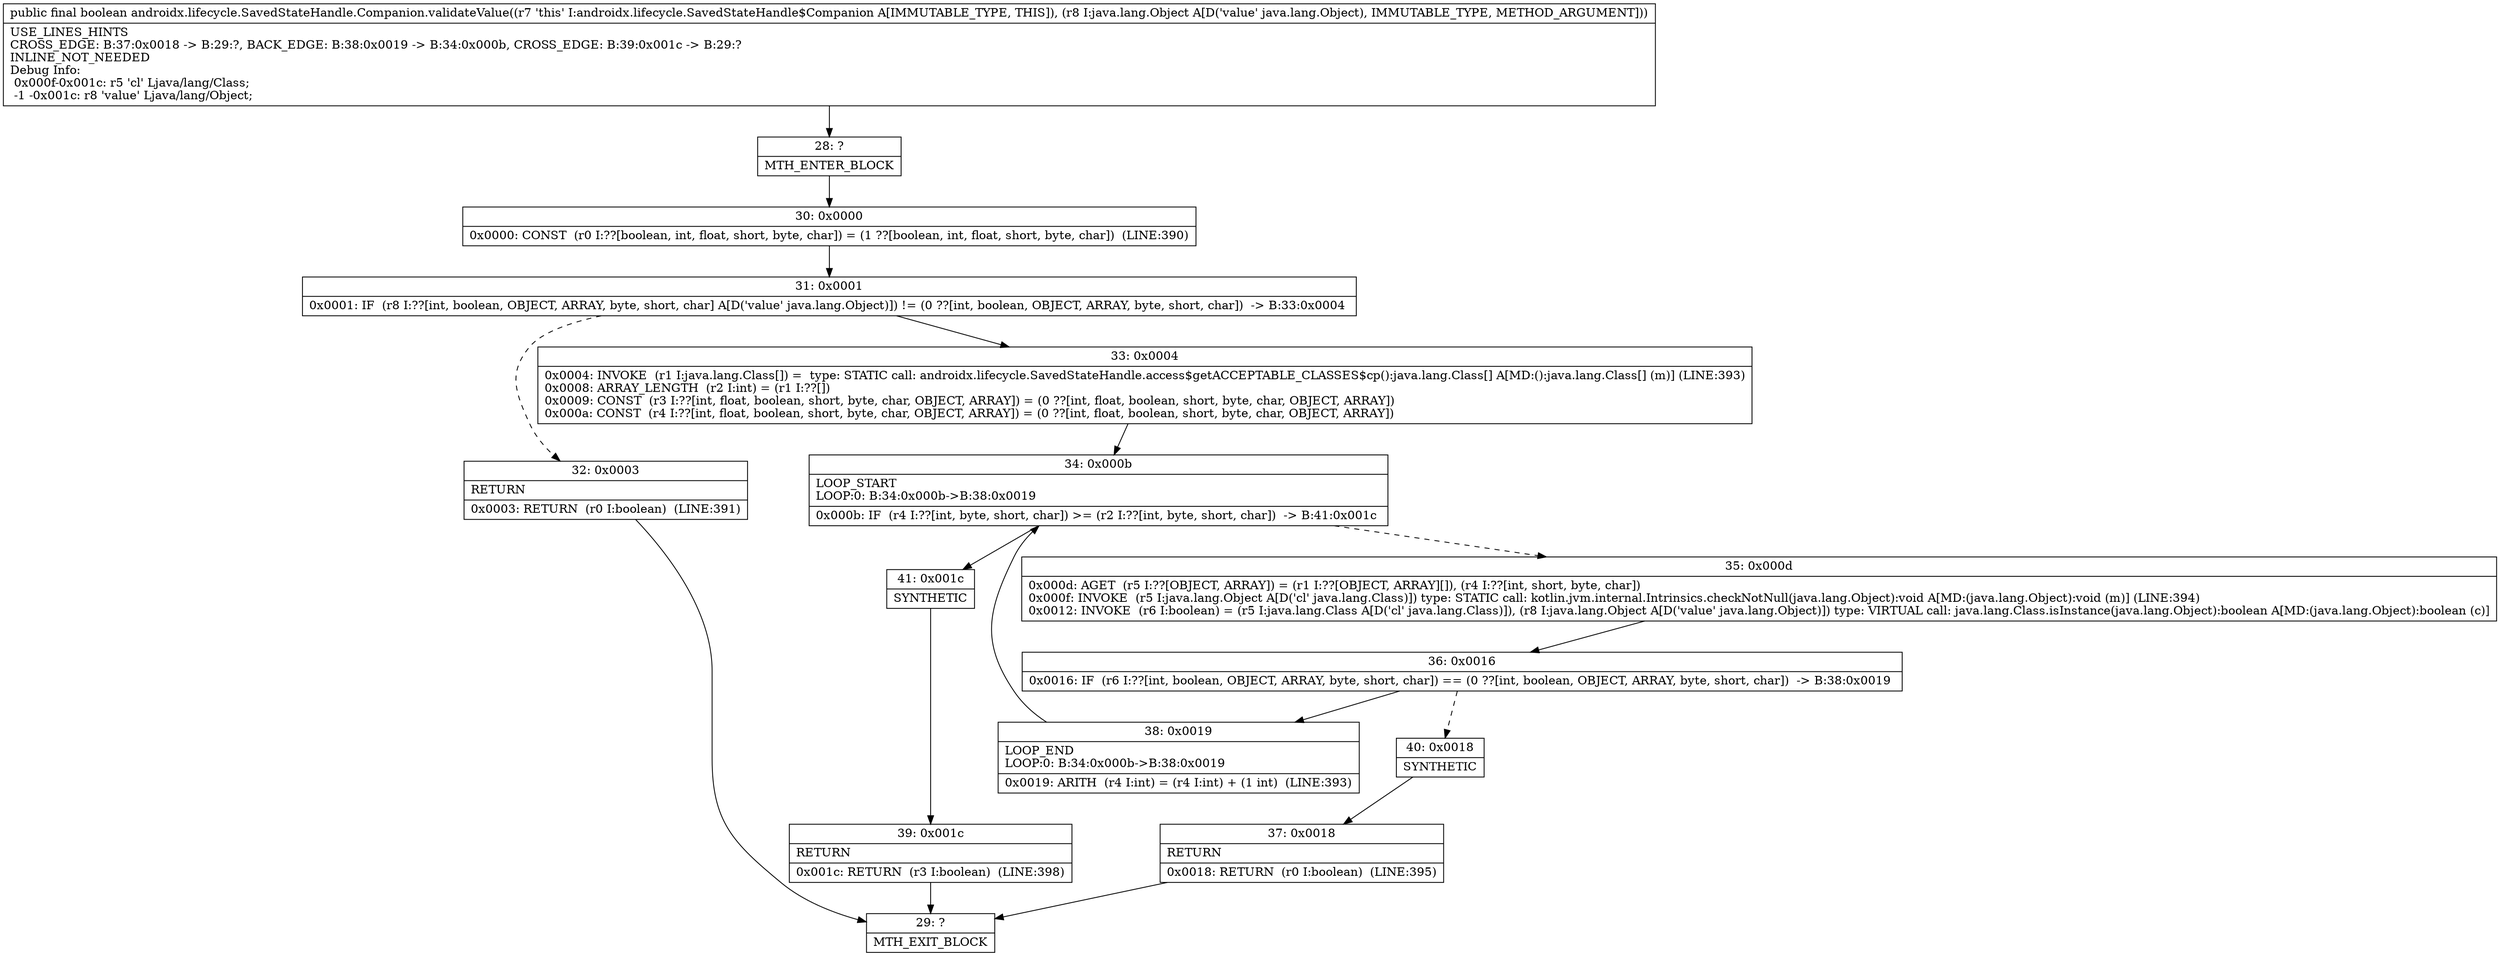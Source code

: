 digraph "CFG forandroidx.lifecycle.SavedStateHandle.Companion.validateValue(Ljava\/lang\/Object;)Z" {
Node_28 [shape=record,label="{28\:\ ?|MTH_ENTER_BLOCK\l}"];
Node_30 [shape=record,label="{30\:\ 0x0000|0x0000: CONST  (r0 I:??[boolean, int, float, short, byte, char]) = (1 ??[boolean, int, float, short, byte, char])  (LINE:390)\l}"];
Node_31 [shape=record,label="{31\:\ 0x0001|0x0001: IF  (r8 I:??[int, boolean, OBJECT, ARRAY, byte, short, char] A[D('value' java.lang.Object)]) != (0 ??[int, boolean, OBJECT, ARRAY, byte, short, char])  \-\> B:33:0x0004 \l}"];
Node_32 [shape=record,label="{32\:\ 0x0003|RETURN\l|0x0003: RETURN  (r0 I:boolean)  (LINE:391)\l}"];
Node_29 [shape=record,label="{29\:\ ?|MTH_EXIT_BLOCK\l}"];
Node_33 [shape=record,label="{33\:\ 0x0004|0x0004: INVOKE  (r1 I:java.lang.Class[]) =  type: STATIC call: androidx.lifecycle.SavedStateHandle.access$getACCEPTABLE_CLASSES$cp():java.lang.Class[] A[MD:():java.lang.Class[] (m)] (LINE:393)\l0x0008: ARRAY_LENGTH  (r2 I:int) = (r1 I:??[]) \l0x0009: CONST  (r3 I:??[int, float, boolean, short, byte, char, OBJECT, ARRAY]) = (0 ??[int, float, boolean, short, byte, char, OBJECT, ARRAY]) \l0x000a: CONST  (r4 I:??[int, float, boolean, short, byte, char, OBJECT, ARRAY]) = (0 ??[int, float, boolean, short, byte, char, OBJECT, ARRAY]) \l}"];
Node_34 [shape=record,label="{34\:\ 0x000b|LOOP_START\lLOOP:0: B:34:0x000b\-\>B:38:0x0019\l|0x000b: IF  (r4 I:??[int, byte, short, char]) \>= (r2 I:??[int, byte, short, char])  \-\> B:41:0x001c \l}"];
Node_35 [shape=record,label="{35\:\ 0x000d|0x000d: AGET  (r5 I:??[OBJECT, ARRAY]) = (r1 I:??[OBJECT, ARRAY][]), (r4 I:??[int, short, byte, char]) \l0x000f: INVOKE  (r5 I:java.lang.Object A[D('cl' java.lang.Class)]) type: STATIC call: kotlin.jvm.internal.Intrinsics.checkNotNull(java.lang.Object):void A[MD:(java.lang.Object):void (m)] (LINE:394)\l0x0012: INVOKE  (r6 I:boolean) = (r5 I:java.lang.Class A[D('cl' java.lang.Class)]), (r8 I:java.lang.Object A[D('value' java.lang.Object)]) type: VIRTUAL call: java.lang.Class.isInstance(java.lang.Object):boolean A[MD:(java.lang.Object):boolean (c)]\l}"];
Node_36 [shape=record,label="{36\:\ 0x0016|0x0016: IF  (r6 I:??[int, boolean, OBJECT, ARRAY, byte, short, char]) == (0 ??[int, boolean, OBJECT, ARRAY, byte, short, char])  \-\> B:38:0x0019 \l}"];
Node_38 [shape=record,label="{38\:\ 0x0019|LOOP_END\lLOOP:0: B:34:0x000b\-\>B:38:0x0019\l|0x0019: ARITH  (r4 I:int) = (r4 I:int) + (1 int)  (LINE:393)\l}"];
Node_40 [shape=record,label="{40\:\ 0x0018|SYNTHETIC\l}"];
Node_37 [shape=record,label="{37\:\ 0x0018|RETURN\l|0x0018: RETURN  (r0 I:boolean)  (LINE:395)\l}"];
Node_41 [shape=record,label="{41\:\ 0x001c|SYNTHETIC\l}"];
Node_39 [shape=record,label="{39\:\ 0x001c|RETURN\l|0x001c: RETURN  (r3 I:boolean)  (LINE:398)\l}"];
MethodNode[shape=record,label="{public final boolean androidx.lifecycle.SavedStateHandle.Companion.validateValue((r7 'this' I:androidx.lifecycle.SavedStateHandle$Companion A[IMMUTABLE_TYPE, THIS]), (r8 I:java.lang.Object A[D('value' java.lang.Object), IMMUTABLE_TYPE, METHOD_ARGUMENT]))  | USE_LINES_HINTS\lCROSS_EDGE: B:37:0x0018 \-\> B:29:?, BACK_EDGE: B:38:0x0019 \-\> B:34:0x000b, CROSS_EDGE: B:39:0x001c \-\> B:29:?\lINLINE_NOT_NEEDED\lDebug Info:\l  0x000f\-0x001c: r5 'cl' Ljava\/lang\/Class;\l  \-1 \-0x001c: r8 'value' Ljava\/lang\/Object;\l}"];
MethodNode -> Node_28;Node_28 -> Node_30;
Node_30 -> Node_31;
Node_31 -> Node_32[style=dashed];
Node_31 -> Node_33;
Node_32 -> Node_29;
Node_33 -> Node_34;
Node_34 -> Node_35[style=dashed];
Node_34 -> Node_41;
Node_35 -> Node_36;
Node_36 -> Node_38;
Node_36 -> Node_40[style=dashed];
Node_38 -> Node_34;
Node_40 -> Node_37;
Node_37 -> Node_29;
Node_41 -> Node_39;
Node_39 -> Node_29;
}

